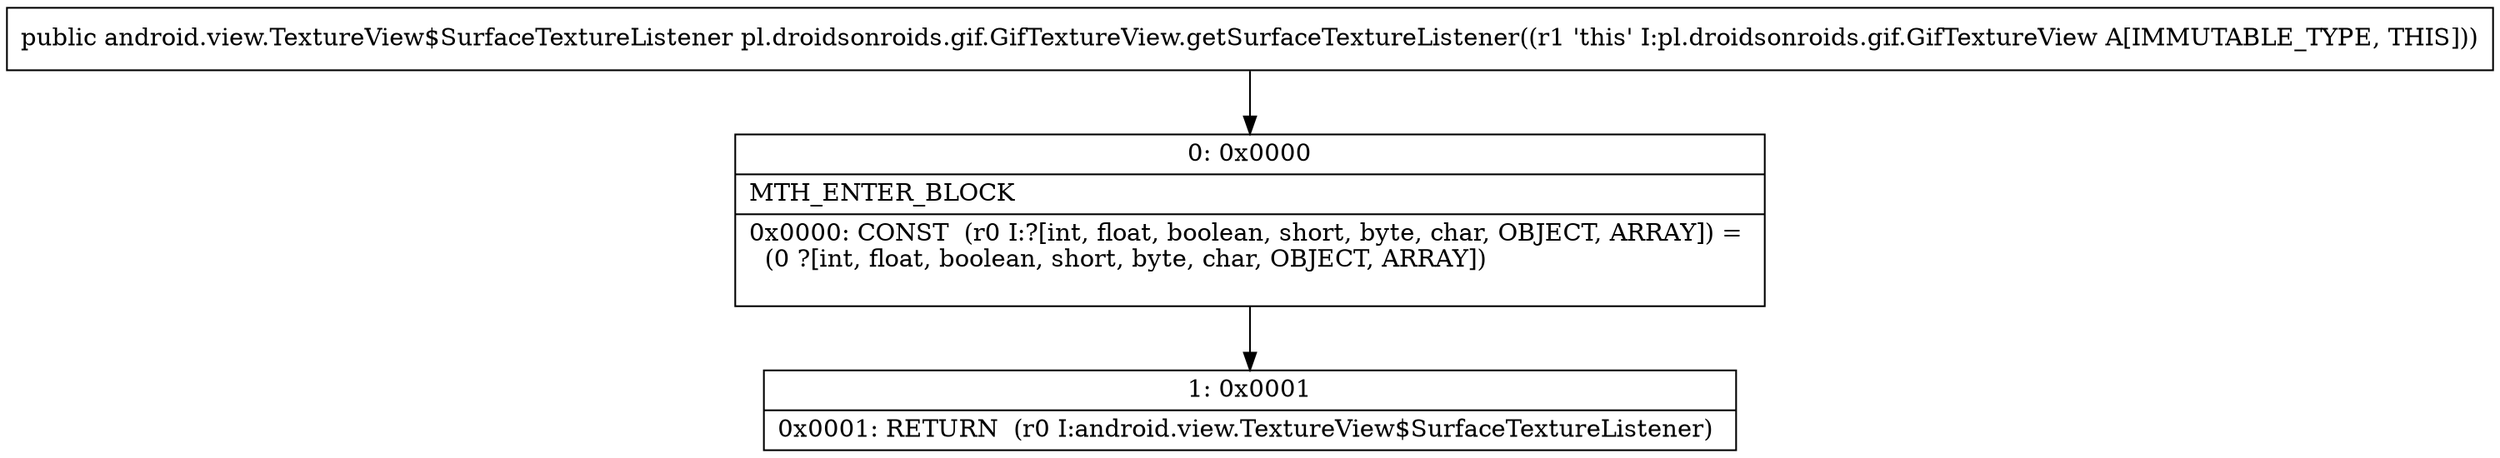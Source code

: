 digraph "CFG forpl.droidsonroids.gif.GifTextureView.getSurfaceTextureListener()Landroid\/view\/TextureView$SurfaceTextureListener;" {
Node_0 [shape=record,label="{0\:\ 0x0000|MTH_ENTER_BLOCK\l|0x0000: CONST  (r0 I:?[int, float, boolean, short, byte, char, OBJECT, ARRAY]) = \l  (0 ?[int, float, boolean, short, byte, char, OBJECT, ARRAY])\l \l}"];
Node_1 [shape=record,label="{1\:\ 0x0001|0x0001: RETURN  (r0 I:android.view.TextureView$SurfaceTextureListener) \l}"];
MethodNode[shape=record,label="{public android.view.TextureView$SurfaceTextureListener pl.droidsonroids.gif.GifTextureView.getSurfaceTextureListener((r1 'this' I:pl.droidsonroids.gif.GifTextureView A[IMMUTABLE_TYPE, THIS])) }"];
MethodNode -> Node_0;
Node_0 -> Node_1;
}


